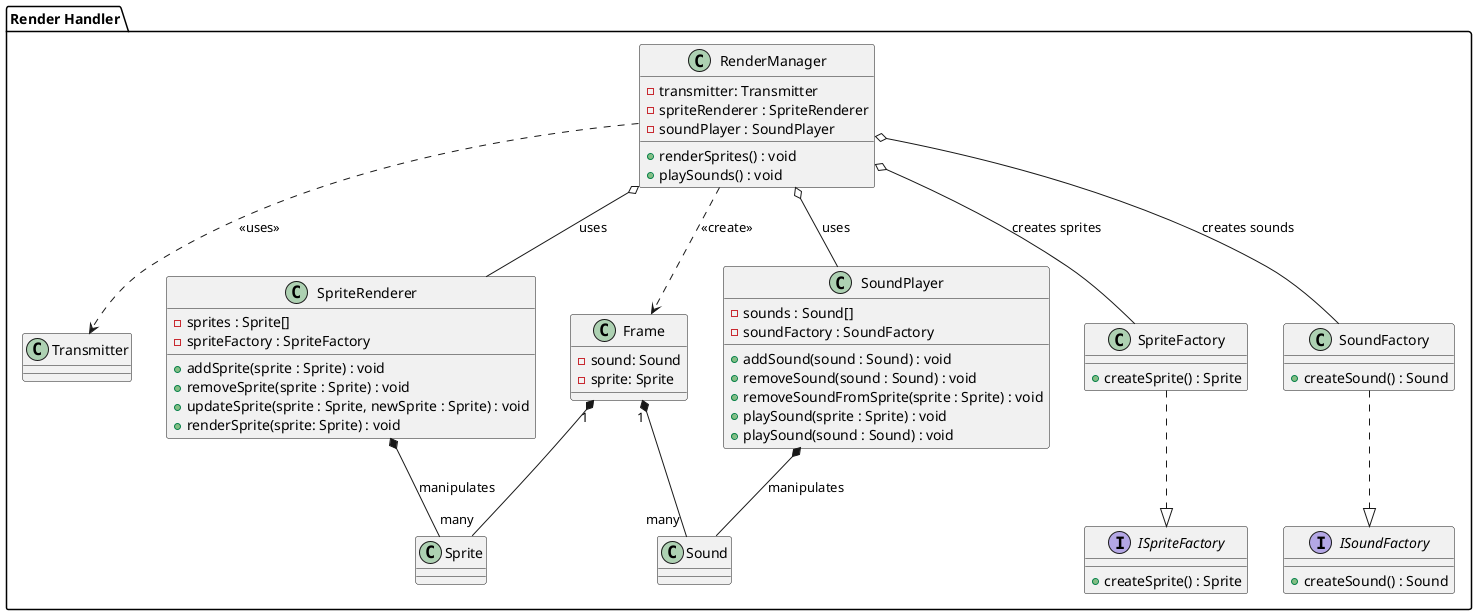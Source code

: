 @startuml
package "Render Handler" {
    ' source
    class RenderManager {
        -transmitter: Transmitter
        -spriteRenderer : SpriteRenderer
        -soundPlayer : SoundPlayer

        +renderSprites() : void
        +playSounds() : void
    }
    RenderManager ..> Transmitter: <<uses>>
    RenderManager ..> Frame: <<create>>

    class SpriteRenderer {
        -sprites : Sprite[]
        -spriteFactory : SpriteFactory

        +addSprite(sprite : Sprite) : void
        +removeSprite(sprite : Sprite) : void
        +updateSprite(sprite : Sprite, newSprite : Sprite) : void
        +renderSprite(sprite: Sprite) : void
    }

    class SoundPlayer {
        -sounds : Sound[]
        -soundFactory : SoundFactory

        +addSound(sound : Sound) : void
        +removeSound(sound : Sound) : void
        +removeSoundFromSprite(sprite : Sprite) : void
        +playSound(sprite : Sprite) : void
        +playSound(sound : Sound) : void
    }

    interface ISpriteFactory {
        +createSprite() : Sprite
    }

    interface ISoundFactory {
        +createSound() : Sound
    }

!startsub INTERFACE
    class SpriteFactory  {
        +createSprite() : Sprite
    }

    class SoundFactory  {
        +createSound() : Sound
    }
!endsub
    SpriteFactory ..|> ISpriteFactory
    SoundFactory ..|> ISoundFactory

    RenderManager o-- SpriteRenderer : uses
    RenderManager o-- SoundPlayer : uses
    RenderManager o-- SpriteFactory : creates sprites
    RenderManager o-- SoundFactory : creates sounds
    SpriteRenderer *-- Sprite : manipulates
    SoundPlayer *-- Sound : manipulates

    ' The message
    class Frame {
        -sound: Sound
        -sprite: Sprite
    }
    Frame "1" *-- "many" Sprite
    Frame "1" *-- "many" Sound
}
@enduml

